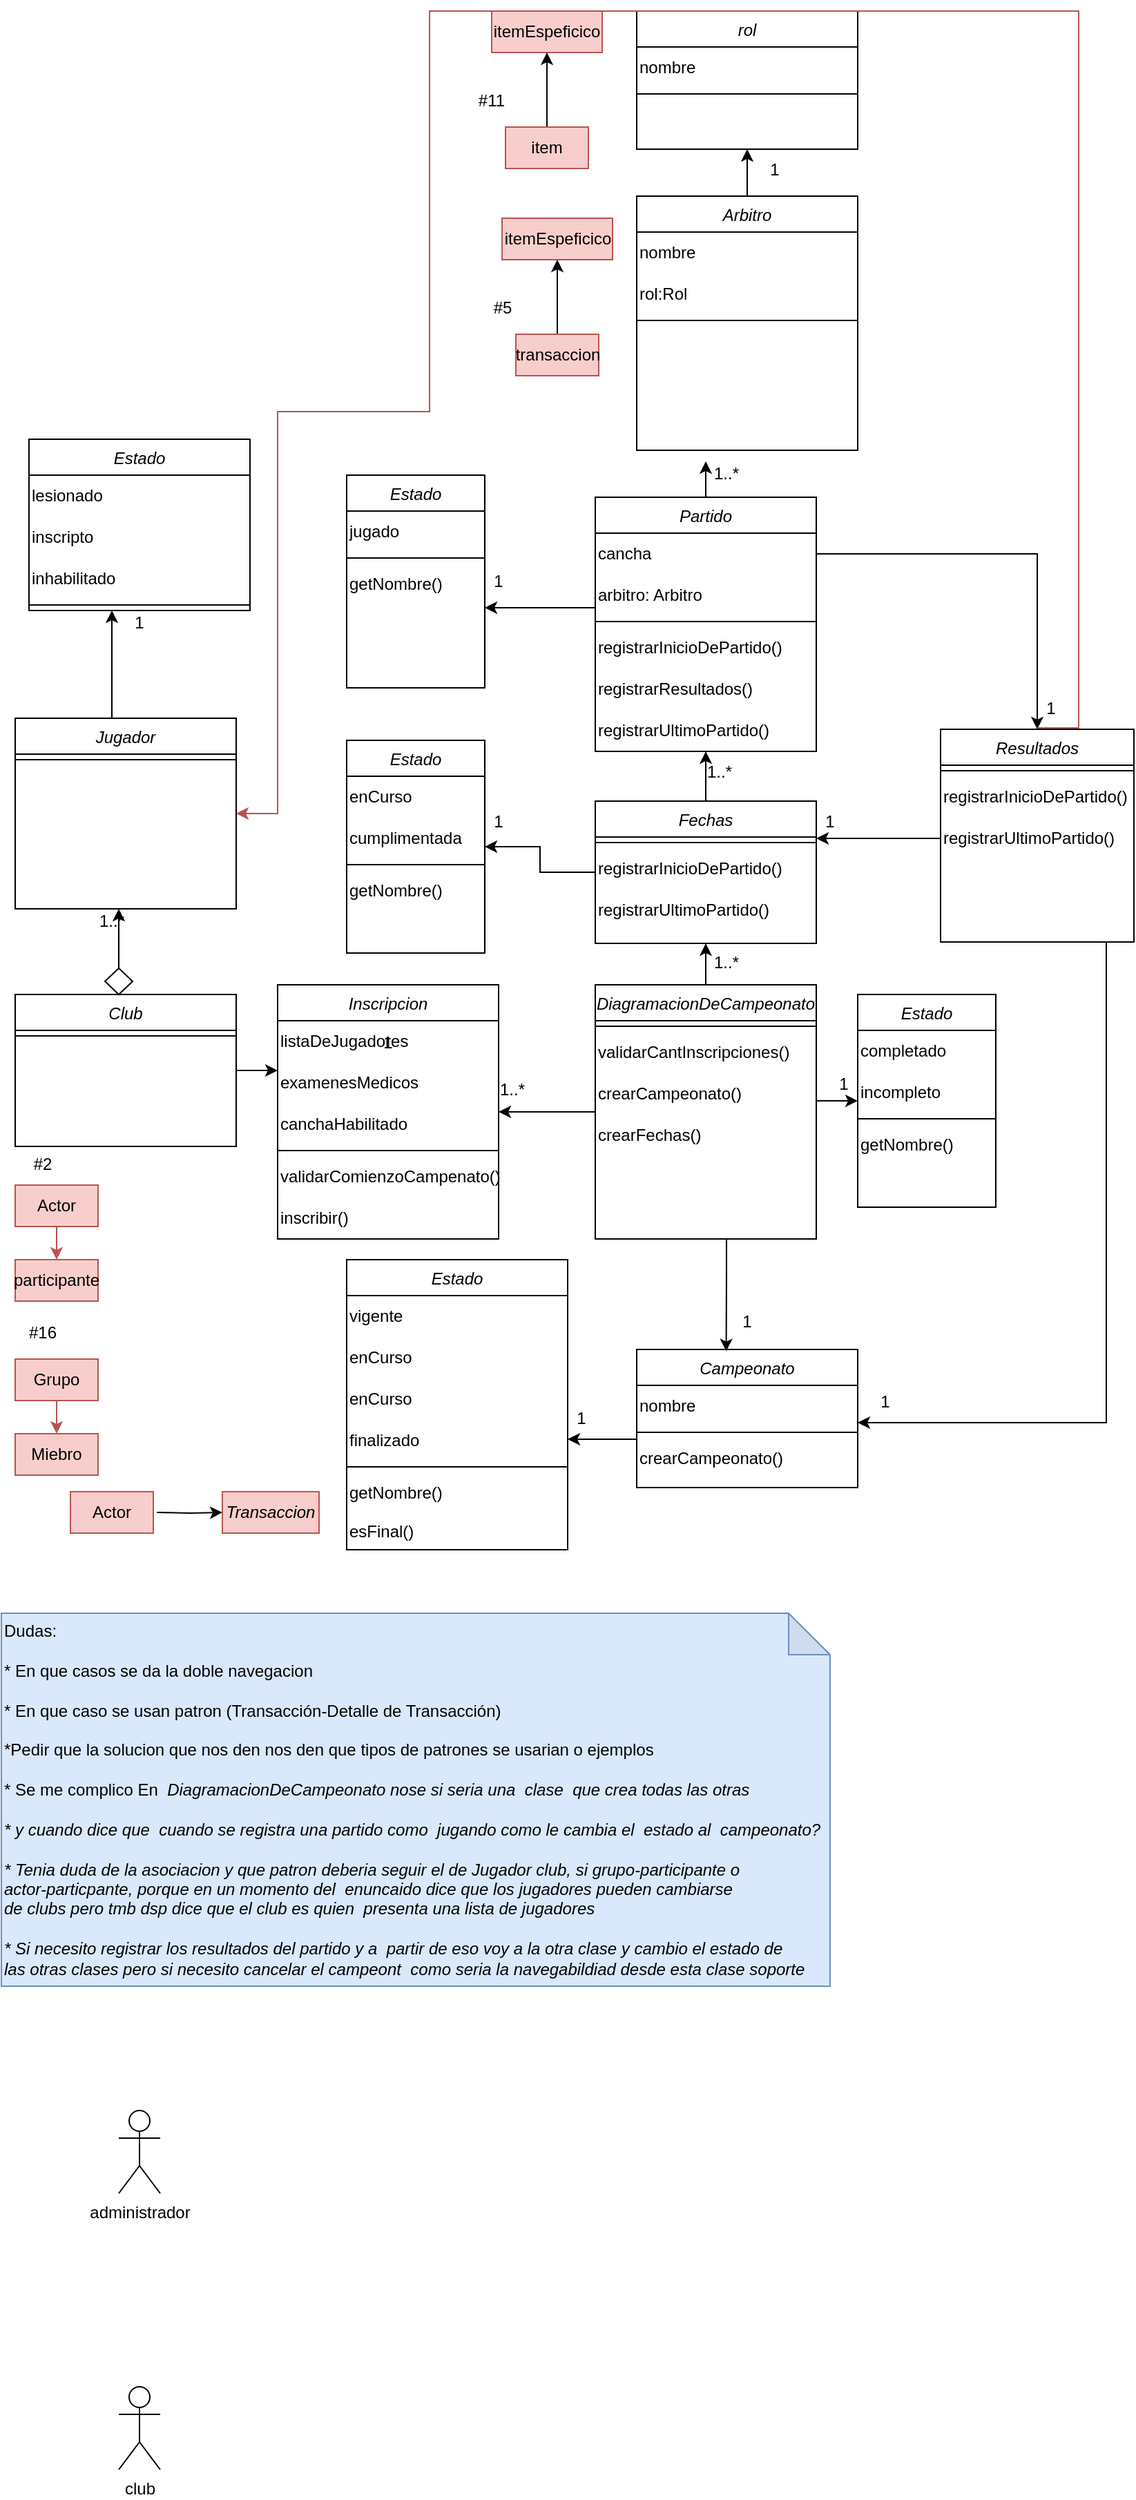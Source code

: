 <mxfile version="24.0.7" type="github">
  <diagram id="C5RBs43oDa-KdzZeNtuy" name="Page-1">
    <mxGraphModel dx="1195" dy="622" grid="1" gridSize="10" guides="1" tooltips="1" connect="1" arrows="1" fold="1" page="1" pageScale="1" pageWidth="827" pageHeight="1169" math="0" shadow="0">
      <root>
        <mxCell id="WIyWlLk6GJQsqaUBKTNV-0" />
        <mxCell id="WIyWlLk6GJQsqaUBKTNV-1" parent="WIyWlLk6GJQsqaUBKTNV-0" />
        <mxCell id="hxUd50kTatVPAI0-RMPV-29" style="edgeStyle=orthogonalEdgeStyle;rounded=0;orthogonalLoop=1;jettySize=auto;html=1;" edge="1" parent="WIyWlLk6GJQsqaUBKTNV-1" source="zkfFHV4jXpPFQw0GAbJ--0" target="hxUd50kTatVPAI0-RMPV-25">
          <mxGeometry relative="1" as="geometry">
            <Array as="points">
              <mxPoint x="80" y="512" />
              <mxPoint x="80" y="512" />
            </Array>
          </mxGeometry>
        </mxCell>
        <mxCell id="zkfFHV4jXpPFQw0GAbJ--0" value="Jugador" style="swimlane;fontStyle=2;align=center;verticalAlign=top;childLayout=stackLayout;horizontal=1;startSize=26;horizontalStack=0;resizeParent=1;resizeLast=0;collapsible=1;marginBottom=0;rounded=0;shadow=0;strokeWidth=1;" parent="WIyWlLk6GJQsqaUBKTNV-1" vertex="1">
          <mxGeometry x="10" y="532" width="160" height="138" as="geometry">
            <mxRectangle x="230" y="140" width="160" height="26" as="alternateBounds" />
          </mxGeometry>
        </mxCell>
        <mxCell id="zkfFHV4jXpPFQw0GAbJ--4" value="" style="line;html=1;strokeWidth=1;align=left;verticalAlign=middle;spacingTop=-1;spacingLeft=3;spacingRight=3;rotatable=0;labelPosition=right;points=[];portConstraint=eastwest;" parent="zkfFHV4jXpPFQw0GAbJ--0" vertex="1">
          <mxGeometry y="26" width="160" height="8" as="geometry" />
        </mxCell>
        <mxCell id="hxUd50kTatVPAI0-RMPV-13" style="edgeStyle=orthogonalEdgeStyle;rounded=0;orthogonalLoop=1;jettySize=auto;html=1;" edge="1" parent="WIyWlLk6GJQsqaUBKTNV-1" source="hxUd50kTatVPAI0-RMPV-0" target="hxUd50kTatVPAI0-RMPV-7">
          <mxGeometry relative="1" as="geometry">
            <Array as="points">
              <mxPoint x="270" y="782" />
              <mxPoint x="270" y="782" />
            </Array>
          </mxGeometry>
        </mxCell>
        <mxCell id="hxUd50kTatVPAI0-RMPV-0" value="Club" style="swimlane;fontStyle=2;align=center;verticalAlign=top;childLayout=stackLayout;horizontal=1;startSize=26;horizontalStack=0;resizeParent=1;resizeLast=0;collapsible=1;marginBottom=0;rounded=0;shadow=0;strokeWidth=1;" vertex="1" parent="WIyWlLk6GJQsqaUBKTNV-1">
          <mxGeometry x="10" y="732" width="160" height="110" as="geometry">
            <mxRectangle x="230" y="140" width="160" height="26" as="alternateBounds" />
          </mxGeometry>
        </mxCell>
        <mxCell id="hxUd50kTatVPAI0-RMPV-1" value="" style="line;html=1;strokeWidth=1;align=left;verticalAlign=middle;spacingTop=-1;spacingLeft=3;spacingRight=3;rotatable=0;labelPosition=right;points=[];portConstraint=eastwest;" vertex="1" parent="hxUd50kTatVPAI0-RMPV-0">
          <mxGeometry y="26" width="160" height="8" as="geometry" />
        </mxCell>
        <mxCell id="hxUd50kTatVPAI0-RMPV-4" style="edgeStyle=orthogonalEdgeStyle;rounded=0;orthogonalLoop=1;jettySize=auto;html=1;fillColor=#f8cecc;strokeColor=#b85450;" edge="1" parent="WIyWlLk6GJQsqaUBKTNV-1" source="hxUd50kTatVPAI0-RMPV-2" target="hxUd50kTatVPAI0-RMPV-3">
          <mxGeometry relative="1" as="geometry" />
        </mxCell>
        <mxCell id="hxUd50kTatVPAI0-RMPV-2" value="Actor" style="text;html=1;align=center;verticalAlign=middle;whiteSpace=wrap;rounded=0;fillColor=#f8cecc;strokeColor=#b85450;" vertex="1" parent="WIyWlLk6GJQsqaUBKTNV-1">
          <mxGeometry x="10" y="870" width="60" height="30" as="geometry" />
        </mxCell>
        <mxCell id="hxUd50kTatVPAI0-RMPV-3" value="participante" style="text;html=1;align=center;verticalAlign=middle;whiteSpace=wrap;rounded=0;fillColor=#f8cecc;strokeColor=#b85450;" vertex="1" parent="WIyWlLk6GJQsqaUBKTNV-1">
          <mxGeometry x="10" y="924" width="60" height="30" as="geometry" />
        </mxCell>
        <mxCell id="hxUd50kTatVPAI0-RMPV-6" value="1..*" style="text;html=1;align=center;verticalAlign=middle;whiteSpace=wrap;rounded=0;" vertex="1" parent="WIyWlLk6GJQsqaUBKTNV-1">
          <mxGeometry x="65" y="664" width="30" height="30" as="geometry" />
        </mxCell>
        <mxCell id="hxUd50kTatVPAI0-RMPV-7" value="Inscripcion" style="swimlane;fontStyle=2;align=center;verticalAlign=top;childLayout=stackLayout;horizontal=1;startSize=26;horizontalStack=0;resizeParent=1;resizeLast=0;collapsible=1;marginBottom=0;rounded=0;shadow=0;strokeWidth=1;" vertex="1" parent="WIyWlLk6GJQsqaUBKTNV-1">
          <mxGeometry x="200" y="725" width="160" height="184" as="geometry">
            <mxRectangle x="230" y="140" width="160" height="26" as="alternateBounds" />
          </mxGeometry>
        </mxCell>
        <mxCell id="hxUd50kTatVPAI0-RMPV-19" value="listaDeJugadores" style="text;html=1;align=left;verticalAlign=middle;whiteSpace=wrap;rounded=0;" vertex="1" parent="hxUd50kTatVPAI0-RMPV-7">
          <mxGeometry y="26" width="160" height="30" as="geometry" />
        </mxCell>
        <mxCell id="hxUd50kTatVPAI0-RMPV-20" value="examenesMedicos" style="text;html=1;align=left;verticalAlign=middle;whiteSpace=wrap;rounded=0;" vertex="1" parent="hxUd50kTatVPAI0-RMPV-7">
          <mxGeometry y="56" width="160" height="30" as="geometry" />
        </mxCell>
        <mxCell id="hxUd50kTatVPAI0-RMPV-21" value="canchaHabilitado" style="text;html=1;align=left;verticalAlign=middle;whiteSpace=wrap;rounded=0;" vertex="1" parent="hxUd50kTatVPAI0-RMPV-7">
          <mxGeometry y="86" width="160" height="30" as="geometry" />
        </mxCell>
        <mxCell id="hxUd50kTatVPAI0-RMPV-8" value="" style="line;html=1;strokeWidth=1;align=left;verticalAlign=middle;spacingTop=-1;spacingLeft=3;spacingRight=3;rotatable=0;labelPosition=right;points=[];portConstraint=eastwest;" vertex="1" parent="hxUd50kTatVPAI0-RMPV-7">
          <mxGeometry y="116" width="160" height="8" as="geometry" />
        </mxCell>
        <mxCell id="hxUd50kTatVPAI0-RMPV-22" value="validarComienzoCampenato()" style="text;html=1;align=left;verticalAlign=middle;whiteSpace=wrap;rounded=0;" vertex="1" parent="hxUd50kTatVPAI0-RMPV-7">
          <mxGeometry y="124" width="160" height="30" as="geometry" />
        </mxCell>
        <mxCell id="hxUd50kTatVPAI0-RMPV-23" value="inscribir()" style="text;html=1;align=left;verticalAlign=middle;whiteSpace=wrap;rounded=0;" vertex="1" parent="hxUd50kTatVPAI0-RMPV-7">
          <mxGeometry y="154" width="160" height="30" as="geometry" />
        </mxCell>
        <mxCell id="hxUd50kTatVPAI0-RMPV-12" value="Dudas:&lt;br&gt;&amp;nbsp;&lt;div&gt;* En que casos se da la doble navegacion&lt;br&gt;&lt;br&gt;&lt;/div&gt;&lt;div&gt;* En que caso se usan patron (Transacción-Detalle de Transacción)&lt;br&gt;&lt;br&gt;*Pedir que la solucion que nos den nos den que tipos de patrones se usarian o ejemplos&lt;br&gt;&lt;br&gt;* Se me complico En&amp;nbsp;&amp;nbsp;&lt;span style=&quot;background-color: initial; text-wrap: nowrap; font-style: italic; text-align: center;&quot;&gt;DiagramacionDeCampeonato&amp;nbsp;&lt;/span&gt;&lt;span style=&quot;background-color: initial; text-wrap: nowrap; font-style: italic; text-align: center;&quot;&gt;nose si seria una&amp;nbsp;&amp;nbsp;&lt;/span&gt;&lt;span style=&quot;background-color: initial; text-wrap: nowrap; font-style: italic; text-align: center;&quot;&gt;clase&amp;nbsp;&amp;nbsp;&lt;/span&gt;&lt;span style=&quot;background-color: initial; text-wrap: nowrap; font-style: italic; text-align: center;&quot;&gt;que&amp;nbsp;&lt;/span&gt;&lt;span style=&quot;background-color: initial; text-wrap: nowrap; font-style: italic; text-align: center;&quot;&gt;crea todas las otras&lt;/span&gt;&lt;/div&gt;&lt;div&gt;&lt;span style=&quot;font-style: italic; text-align: center; text-wrap: nowrap; background-color: initial;&quot;&gt;&lt;br&gt;* y cuando dice que&amp;nbsp; cuando&amp;nbsp;&lt;/span&gt;&lt;span style=&quot;background-color: initial; text-wrap: nowrap; font-style: italic; text-align: center;&quot;&gt;se registra una partido&amp;nbsp;&lt;/span&gt;&lt;span style=&quot;background-color: initial; text-wrap: nowrap; font-style: italic; text-align: center;&quot;&gt;como&amp;nbsp;&amp;nbsp;&lt;/span&gt;&lt;span style=&quot;background-color: initial; text-wrap: nowrap; font-style: italic; text-align: center;&quot;&gt;jugando como le cambia&amp;nbsp;&lt;/span&gt;&lt;span style=&quot;background-color: initial; text-wrap: nowrap; font-style: italic; text-align: center;&quot;&gt;el&amp;nbsp;&amp;nbsp;&lt;/span&gt;&lt;span style=&quot;background-color: initial; text-wrap: nowrap; font-style: italic; text-align: center;&quot;&gt;estado al&amp;nbsp;&amp;nbsp;&lt;/span&gt;&lt;span style=&quot;background-color: initial; font-style: italic; text-align: center; text-wrap: nowrap;&quot;&gt;campeonato?&lt;/span&gt;&lt;/div&gt;&lt;div&gt;&lt;span style=&quot;font-style: italic; text-align: center; text-wrap: nowrap; background-color: initial;&quot;&gt;&lt;br&gt;* Tenia duda de la asociacion y que patron deberia seguir el de Jugador club, si grupo-participante o&amp;nbsp;&lt;/span&gt;&lt;/div&gt;&lt;div&gt;&lt;span style=&quot;font-style: italic; text-align: center; text-wrap: nowrap; background-color: initial;&quot;&gt;actor-particpante, porque en un momento del&amp;nbsp;&amp;nbsp;&lt;/span&gt;&lt;span style=&quot;background-color: initial; font-style: italic; text-align: center; text-wrap: nowrap;&quot;&gt;enuncaido dice que los jugadores pueden cambiarse&amp;nbsp;&lt;/span&gt;&lt;/div&gt;&lt;div&gt;&lt;span style=&quot;font-style: italic; text-align: center; text-wrap: nowrap; background-color: initial;&quot;&gt;de clubs pero tmb dsp dice que el club es quien&amp;nbsp;&amp;nbsp;&lt;/span&gt;&lt;span style=&quot;background-color: initial; font-style: italic; text-align: center; text-wrap: nowrap;&quot;&gt;presenta una lista de jugadores&lt;/span&gt;&lt;/div&gt;&lt;div&gt;&lt;span style=&quot;font-style: italic; text-align: center; text-wrap: nowrap; background-color: initial;&quot;&gt;&lt;br&gt;&lt;/span&gt;&lt;/div&gt;&lt;div&gt;&lt;span style=&quot;font-style: italic; text-align: center; text-wrap: nowrap; background-color: initial;&quot;&gt;* Si necesito registrar los resultados del partido y a&amp;nbsp;&amp;nbsp;&lt;/span&gt;&lt;span style=&quot;background-color: initial; font-style: italic; text-align: center; text-wrap: nowrap;&quot;&gt;partir de eso voy a la otra clase y cambio el estado de&lt;/span&gt;&lt;/div&gt;&lt;div&gt;&lt;span style=&quot;font-style: italic; text-align: center; text-wrap: nowrap; background-color: initial;&quot;&gt;las otras clases pero si necesito cancelar el campeont&amp;nbsp;&amp;nbsp;&lt;/span&gt;&lt;span style=&quot;background-color: initial; font-style: italic; text-align: center; text-wrap: nowrap;&quot;&gt;como seria la navegabildiad desde esta clase soporte&amp;nbsp;&lt;/span&gt;&lt;/div&gt;" style="shape=note;whiteSpace=wrap;html=1;backgroundOutline=1;darkOpacity=0.05;align=left;fillColor=#dae8fc;strokeColor=#6c8ebf;" vertex="1" parent="WIyWlLk6GJQsqaUBKTNV-1">
          <mxGeometry y="1180" width="600" height="270" as="geometry" />
        </mxCell>
        <mxCell id="hxUd50kTatVPAI0-RMPV-18" style="edgeStyle=orthogonalEdgeStyle;rounded=0;orthogonalLoop=1;jettySize=auto;html=1;entryX=0;entryY=0.5;entryDx=0;entryDy=0;" edge="1" parent="WIyWlLk6GJQsqaUBKTNV-1" target="hxUd50kTatVPAI0-RMPV-16">
          <mxGeometry relative="1" as="geometry">
            <mxPoint x="112.5" y="1107" as="sourcePoint" />
          </mxGeometry>
        </mxCell>
        <mxCell id="hxUd50kTatVPAI0-RMPV-15" value="Actor" style="text;html=1;align=center;verticalAlign=middle;whiteSpace=wrap;rounded=0;fillColor=#f8cecc;strokeColor=#b85450;" vertex="1" parent="WIyWlLk6GJQsqaUBKTNV-1">
          <mxGeometry x="50" y="1092" width="60" height="30" as="geometry" />
        </mxCell>
        <mxCell id="hxUd50kTatVPAI0-RMPV-16" value="&lt;span style=&quot;font-style: italic; text-wrap: nowrap;&quot;&gt;Transaccion&lt;/span&gt;" style="text;html=1;align=center;verticalAlign=middle;whiteSpace=wrap;rounded=0;fillColor=#f8cecc;strokeColor=#b85450;" vertex="1" parent="WIyWlLk6GJQsqaUBKTNV-1">
          <mxGeometry x="160" y="1092" width="70" height="30" as="geometry" />
        </mxCell>
        <mxCell id="hxUd50kTatVPAI0-RMPV-24" value="1" style="text;html=1;align=center;verticalAlign=middle;whiteSpace=wrap;rounded=0;" vertex="1" parent="WIyWlLk6GJQsqaUBKTNV-1">
          <mxGeometry x="270" y="752" width="20" height="30" as="geometry" />
        </mxCell>
        <mxCell id="hxUd50kTatVPAI0-RMPV-25" value="Estado" style="swimlane;fontStyle=2;align=center;verticalAlign=top;childLayout=stackLayout;horizontal=1;startSize=26;horizontalStack=0;resizeParent=1;resizeLast=0;collapsible=1;marginBottom=0;rounded=0;shadow=0;strokeWidth=1;" vertex="1" parent="WIyWlLk6GJQsqaUBKTNV-1">
          <mxGeometry x="20" y="330" width="160" height="124" as="geometry">
            <mxRectangle x="230" y="140" width="160" height="26" as="alternateBounds" />
          </mxGeometry>
        </mxCell>
        <mxCell id="hxUd50kTatVPAI0-RMPV-27" value="lesionado" style="text;html=1;align=left;verticalAlign=middle;whiteSpace=wrap;rounded=0;" vertex="1" parent="hxUd50kTatVPAI0-RMPV-25">
          <mxGeometry y="26" width="160" height="30" as="geometry" />
        </mxCell>
        <mxCell id="hxUd50kTatVPAI0-RMPV-28" value="inscripto" style="text;html=1;align=left;verticalAlign=middle;whiteSpace=wrap;rounded=0;" vertex="1" parent="hxUd50kTatVPAI0-RMPV-25">
          <mxGeometry y="56" width="160" height="30" as="geometry" />
        </mxCell>
        <mxCell id="hxUd50kTatVPAI0-RMPV-152" value="inhabilitado" style="text;html=1;align=left;verticalAlign=middle;whiteSpace=wrap;rounded=0;" vertex="1" parent="hxUd50kTatVPAI0-RMPV-25">
          <mxGeometry y="86" width="160" height="30" as="geometry" />
        </mxCell>
        <mxCell id="hxUd50kTatVPAI0-RMPV-26" value="" style="line;html=1;strokeWidth=1;align=left;verticalAlign=middle;spacingTop=-1;spacingLeft=3;spacingRight=3;rotatable=0;labelPosition=right;points=[];portConstraint=eastwest;" vertex="1" parent="hxUd50kTatVPAI0-RMPV-25">
          <mxGeometry y="116" width="160" height="8" as="geometry" />
        </mxCell>
        <mxCell id="hxUd50kTatVPAI0-RMPV-30" value="1" style="text;html=1;align=center;verticalAlign=middle;whiteSpace=wrap;rounded=0;" vertex="1" parent="WIyWlLk6GJQsqaUBKTNV-1">
          <mxGeometry x="90" y="448" width="20" height="30" as="geometry" />
        </mxCell>
        <mxCell id="hxUd50kTatVPAI0-RMPV-48" style="edgeStyle=orthogonalEdgeStyle;rounded=0;orthogonalLoop=1;jettySize=auto;html=1;" edge="1" parent="WIyWlLk6GJQsqaUBKTNV-1" source="hxUd50kTatVPAI0-RMPV-34">
          <mxGeometry relative="1" as="geometry">
            <mxPoint x="510" y="346" as="targetPoint" />
          </mxGeometry>
        </mxCell>
        <mxCell id="hxUd50kTatVPAI0-RMPV-118" style="edgeStyle=orthogonalEdgeStyle;rounded=0;orthogonalLoop=1;jettySize=auto;html=1;" edge="1" parent="WIyWlLk6GJQsqaUBKTNV-1" source="hxUd50kTatVPAI0-RMPV-34" target="hxUd50kTatVPAI0-RMPV-113">
          <mxGeometry relative="1" as="geometry">
            <Array as="points">
              <mxPoint x="400" y="452" />
              <mxPoint x="400" y="452" />
            </Array>
          </mxGeometry>
        </mxCell>
        <mxCell id="hxUd50kTatVPAI0-RMPV-34" value="Partido" style="swimlane;fontStyle=2;align=center;verticalAlign=top;childLayout=stackLayout;horizontal=1;startSize=26;horizontalStack=0;resizeParent=1;resizeLast=0;collapsible=1;marginBottom=0;rounded=0;shadow=0;strokeWidth=1;" vertex="1" parent="WIyWlLk6GJQsqaUBKTNV-1">
          <mxGeometry x="430" y="372" width="160" height="184" as="geometry">
            <mxRectangle x="230" y="140" width="160" height="26" as="alternateBounds" />
          </mxGeometry>
        </mxCell>
        <mxCell id="hxUd50kTatVPAI0-RMPV-35" value="cancha" style="text;html=1;align=left;verticalAlign=middle;whiteSpace=wrap;rounded=0;" vertex="1" parent="hxUd50kTatVPAI0-RMPV-34">
          <mxGeometry y="26" width="160" height="30" as="geometry" />
        </mxCell>
        <mxCell id="hxUd50kTatVPAI0-RMPV-36" value="arbitro: Arbitro" style="text;html=1;align=left;verticalAlign=middle;whiteSpace=wrap;rounded=0;" vertex="1" parent="hxUd50kTatVPAI0-RMPV-34">
          <mxGeometry y="56" width="160" height="30" as="geometry" />
        </mxCell>
        <mxCell id="hxUd50kTatVPAI0-RMPV-38" value="" style="line;html=1;strokeWidth=1;align=left;verticalAlign=middle;spacingTop=-1;spacingLeft=3;spacingRight=3;rotatable=0;labelPosition=right;points=[];portConstraint=eastwest;" vertex="1" parent="hxUd50kTatVPAI0-RMPV-34">
          <mxGeometry y="86" width="160" height="8" as="geometry" />
        </mxCell>
        <mxCell id="hxUd50kTatVPAI0-RMPV-135" value="registrarInicioDePartido()" style="text;html=1;align=left;verticalAlign=middle;whiteSpace=wrap;rounded=0;" vertex="1" parent="hxUd50kTatVPAI0-RMPV-34">
          <mxGeometry y="94" width="160" height="30" as="geometry" />
        </mxCell>
        <mxCell id="hxUd50kTatVPAI0-RMPV-126" value="registrarResultados()" style="text;html=1;align=left;verticalAlign=middle;whiteSpace=wrap;rounded=0;" vertex="1" parent="hxUd50kTatVPAI0-RMPV-34">
          <mxGeometry y="124" width="160" height="30" as="geometry" />
        </mxCell>
        <mxCell id="hxUd50kTatVPAI0-RMPV-143" value="registrarUl&lt;span style=&quot;color: rgba(0, 0, 0, 0); font-family: monospace; font-size: 0px; text-wrap: nowrap;&quot;&gt;%3CmxGraphModel%3E%3Croot%3E%3CmxCell%20id%3D%220%22%2F%3E%3CmxCell%20id%3D%221%22%20parent%3D%220%22%2F%3E%3CmxCell%20id%3D%222%22%20value%3D%22registrarResultados()%22%20style%3D%22text%3Bhtml%3D1%3Balign%3Dleft%3BverticalAlign%3Dmiddle%3BwhiteSpace%3Dwrap%3Brounded%3D0%3B%22%20vertex%3D%221%22%20parent%3D%221%22%3E%3CmxGeometry%20x%3D%22430%22%20y%3D%22488%22%20width%3D%22160%22%20height%3D%2230%22%20as%3D%22geometry%22%2F%3E%3C%2FmxCell%3E%3C%2Froot%3E%3C%2FmxGraphModel%3E&lt;/span&gt;timoPartido()" style="text;html=1;align=left;verticalAlign=middle;whiteSpace=wrap;rounded=0;" vertex="1" parent="hxUd50kTatVPAI0-RMPV-34">
          <mxGeometry y="154" width="160" height="30" as="geometry" />
        </mxCell>
        <mxCell id="hxUd50kTatVPAI0-RMPV-64" style="edgeStyle=orthogonalEdgeStyle;rounded=0;orthogonalLoop=1;jettySize=auto;html=1;" edge="1" parent="WIyWlLk6GJQsqaUBKTNV-1" source="hxUd50kTatVPAI0-RMPV-41" target="hxUd50kTatVPAI0-RMPV-60">
          <mxGeometry relative="1" as="geometry" />
        </mxCell>
        <mxCell id="hxUd50kTatVPAI0-RMPV-41" value="Arbitro" style="swimlane;fontStyle=2;align=center;verticalAlign=top;childLayout=stackLayout;horizontal=1;startSize=26;horizontalStack=0;resizeParent=1;resizeLast=0;collapsible=1;marginBottom=0;rounded=0;shadow=0;strokeWidth=1;" vertex="1" parent="WIyWlLk6GJQsqaUBKTNV-1">
          <mxGeometry x="460" y="154" width="160" height="184" as="geometry">
            <mxRectangle x="230" y="140" width="160" height="26" as="alternateBounds" />
          </mxGeometry>
        </mxCell>
        <mxCell id="hxUd50kTatVPAI0-RMPV-42" value="nombre&lt;span style=&quot;color: rgba(0, 0, 0, 0); font-family: monospace; font-size: 0px; text-wrap: nowrap;&quot;&gt;%3CmxGraphModel%3E%3Croot%3E%3CmxCell%20id%3D%220%22%2F%3E%3CmxCell%20id%3D%221%22%20parent%3D%220%22%2F%3E%3CmxCell%20id%3D%222%22%20value%3D%22Partido%22%20style%3D%22swimlane%3BfontStyle%3D2%3Balign%3Dcenter%3BverticalAlign%3Dtop%3BchildLayout%3DstackLayout%3Bhorizontal%3D1%3BstartSize%3D26%3BhorizontalStack%3D0%3BresizeParent%3D1%3BresizeLast%3D0%3Bcollapsible%3D1%3BmarginBottom%3D0%3Brounded%3D0%3Bshadow%3D0%3BstrokeWidth%3D1%3B%22%20vertex%3D%221%22%20parent%3D%221%22%3E%3CmxGeometry%20x%3D%22350%22%20y%3D%2230%22%20width%3D%22160%22%20height%3D%22184%22%20as%3D%22geometry%22%3E%3CmxRectangle%20x%3D%22230%22%20y%3D%22140%22%20width%3D%22160%22%20height%3D%2226%22%20as%3D%22alternateBounds%22%2F%3E%3C%2FmxGeometry%3E%3C%2FmxCell%3E%3CmxCell%20id%3D%223%22%20value%3D%22cancha%22%20style%3D%22text%3Bhtml%3D1%3Balign%3Dleft%3BverticalAlign%3Dmiddle%3BwhiteSpace%3Dwrap%3Brounded%3D0%3B%22%20vertex%3D%221%22%20parent%3D%222%22%3E%3CmxGeometry%20y%3D%2226%22%20width%3D%22160%22%20height%3D%2230%22%20as%3D%22geometry%22%2F%3E%3C%2FmxCell%3E%3CmxCell%20id%3D%224%22%20value%3D%22arbitro%3A%20Arbitro%22%20style%3D%22text%3Bhtml%3D1%3Balign%3Dleft%3BverticalAlign%3Dmiddle%3BwhiteSpace%3Dwrap%3Brounded%3D0%3B%22%20vertex%3D%221%22%20parent%3D%222%22%3E%3CmxGeometry%20y%3D%2256%22%20width%3D%22160%22%20height%3D%2230%22%20as%3D%22geometry%22%2F%3E%3C%2FmxCell%3E%3CmxCell%20id%3D%225%22%20value%3D%22%22%20style%3D%22line%3Bhtml%3D1%3BstrokeWidth%3D1%3Balign%3Dleft%3BverticalAlign%3Dmiddle%3BspacingTop%3D-1%3BspacingLeft%3D3%3BspacingRight%3D3%3Brotatable%3D0%3BlabelPosition%3Dright%3Bpoints%3D%5B%5D%3BportConstraint%3Deastwest%3B%22%20vertex%3D%221%22%20parent%3D%222%22%3E%3CmxGeometry%20y%3D%2286%22%20width%3D%22160%22%20height%3D%228%22%20as%3D%22geometry%22%2F%3E%3C%2FmxCell%3E%3CmxCell%20id%3D%226%22%20value%3D%22validarComienzoCampenato()%22%20style%3D%22text%3Bhtml%3D1%3Balign%3Dleft%3BverticalAlign%3Dmiddle%3BwhiteSpace%3Dwrap%3Brounded%3D0%3B%22%20vertex%3D%221%22%20parent%3D%222%22%3E%3CmxGeometry%20y%3D%2294%22%20width%3D%22160%22%20height%3D%2230%22%20as%3D%22geometry%22%2F%3E%3C%2FmxCell%3E%3CmxCell%20id%3D%227%22%20value%3D%22inscribir()%22%20style%3D%22text%3Bhtml%3D1%3Balign%3Dleft%3BverticalAlign%3Dmiddle%3BwhiteSpace%3Dwrap%3Brounded%3D0%3B%22%20vertex%3D%221%22%20parent%3D%222%22%3E%3CmxGeometry%20y%3D%22124%22%20width%3D%22160%22%20height%3D%2230%22%20as%3D%22geometry%22%2F%3E%3C%2FmxCell%3E%3C%2Froot%3E%3C%2FmxGraphModel%3E&lt;/span&gt;" style="text;html=1;align=left;verticalAlign=middle;whiteSpace=wrap;rounded=0;" vertex="1" parent="hxUd50kTatVPAI0-RMPV-41">
          <mxGeometry y="26" width="160" height="30" as="geometry" />
        </mxCell>
        <mxCell id="hxUd50kTatVPAI0-RMPV-47" value="rol:Rol" style="text;html=1;align=left;verticalAlign=middle;whiteSpace=wrap;rounded=0;" vertex="1" parent="hxUd50kTatVPAI0-RMPV-41">
          <mxGeometry y="56" width="160" height="30" as="geometry" />
        </mxCell>
        <mxCell id="hxUd50kTatVPAI0-RMPV-44" value="" style="line;html=1;strokeWidth=1;align=left;verticalAlign=middle;spacingTop=-1;spacingLeft=3;spacingRight=3;rotatable=0;labelPosition=right;points=[];portConstraint=eastwest;" vertex="1" parent="hxUd50kTatVPAI0-RMPV-41">
          <mxGeometry y="86" width="160" height="8" as="geometry" />
        </mxCell>
        <mxCell id="hxUd50kTatVPAI0-RMPV-54" style="edgeStyle=orthogonalEdgeStyle;rounded=0;orthogonalLoop=1;jettySize=auto;html=1;" edge="1" parent="WIyWlLk6GJQsqaUBKTNV-1" source="hxUd50kTatVPAI0-RMPV-53" target="zkfFHV4jXpPFQw0GAbJ--0">
          <mxGeometry relative="1" as="geometry">
            <Array as="points">
              <mxPoint x="90" y="716" />
            </Array>
          </mxGeometry>
        </mxCell>
        <mxCell id="hxUd50kTatVPAI0-RMPV-53" value="" style="rhombus;whiteSpace=wrap;html=1;" vertex="1" parent="WIyWlLk6GJQsqaUBKTNV-1">
          <mxGeometry x="75" y="713" width="20" height="19" as="geometry" />
        </mxCell>
        <mxCell id="hxUd50kTatVPAI0-RMPV-55" style="edgeStyle=orthogonalEdgeStyle;rounded=0;orthogonalLoop=1;jettySize=auto;html=1;fillColor=#f8cecc;strokeColor=#b85450;" edge="1" parent="WIyWlLk6GJQsqaUBKTNV-1" source="hxUd50kTatVPAI0-RMPV-56" target="hxUd50kTatVPAI0-RMPV-57">
          <mxGeometry relative="1" as="geometry" />
        </mxCell>
        <mxCell id="hxUd50kTatVPAI0-RMPV-56" value="Grupo" style="text;html=1;align=center;verticalAlign=middle;whiteSpace=wrap;rounded=0;fillColor=#f8cecc;strokeColor=#b85450;" vertex="1" parent="WIyWlLk6GJQsqaUBKTNV-1">
          <mxGeometry x="10" y="996" width="60" height="30" as="geometry" />
        </mxCell>
        <mxCell id="hxUd50kTatVPAI0-RMPV-57" value="Miebro" style="text;html=1;align=center;verticalAlign=middle;whiteSpace=wrap;rounded=0;fillColor=#f8cecc;strokeColor=#b85450;" vertex="1" parent="WIyWlLk6GJQsqaUBKTNV-1">
          <mxGeometry x="10" y="1050" width="60" height="30" as="geometry" />
        </mxCell>
        <mxCell id="hxUd50kTatVPAI0-RMPV-58" value="#16" style="text;html=1;align=center;verticalAlign=middle;whiteSpace=wrap;rounded=0;" vertex="1" parent="WIyWlLk6GJQsqaUBKTNV-1">
          <mxGeometry y="962" width="60" height="30" as="geometry" />
        </mxCell>
        <mxCell id="hxUd50kTatVPAI0-RMPV-59" value="#2" style="text;html=1;align=center;verticalAlign=middle;whiteSpace=wrap;rounded=0;" vertex="1" parent="WIyWlLk6GJQsqaUBKTNV-1">
          <mxGeometry y="840" width="60" height="30" as="geometry" />
        </mxCell>
        <mxCell id="hxUd50kTatVPAI0-RMPV-60" value="rol" style="swimlane;fontStyle=2;align=center;verticalAlign=top;childLayout=stackLayout;horizontal=1;startSize=26;horizontalStack=0;resizeParent=1;resizeLast=0;collapsible=1;marginBottom=0;rounded=0;shadow=0;strokeWidth=1;" vertex="1" parent="WIyWlLk6GJQsqaUBKTNV-1">
          <mxGeometry x="460" y="20" width="160" height="100" as="geometry">
            <mxRectangle x="230" y="140" width="160" height="26" as="alternateBounds" />
          </mxGeometry>
        </mxCell>
        <mxCell id="hxUd50kTatVPAI0-RMPV-61" value="nombre&lt;span style=&quot;color: rgba(0, 0, 0, 0); font-family: monospace; font-size: 0px; text-wrap: nowrap;&quot;&gt;%3CmxGraphModel%3E%3Croot%3E%3CmxCell%20id%3D%220%22%2F%3E%3CmxCell%20id%3D%221%22%20parent%3D%220%22%2F%3E%3CmxCell%20id%3D%222%22%20value%3D%22Partido%22%20style%3D%22swimlane%3BfontStyle%3D2%3Balign%3Dcenter%3BverticalAlign%3Dtop%3BchildLayout%3DstackLayout%3Bhorizontal%3D1%3BstartSize%3D26%3BhorizontalStack%3D0%3BresizeParent%3D1%3BresizeLast%3D0%3Bcollapsible%3D1%3BmarginBottom%3D0%3Brounded%3D0%3Bshadow%3D0%3BstrokeWidth%3D1%3B%22%20vertex%3D%221%22%20parent%3D%221%22%3E%3CmxGeometry%20x%3D%22350%22%20y%3D%2230%22%20width%3D%22160%22%20height%3D%22184%22%20as%3D%22geometry%22%3E%3CmxRectangle%20x%3D%22230%22%20y%3D%22140%22%20width%3D%22160%22%20height%3D%2226%22%20as%3D%22alternateBounds%22%2F%3E%3C%2FmxGeometry%3E%3C%2FmxCell%3E%3CmxCell%20id%3D%223%22%20value%3D%22cancha%22%20style%3D%22text%3Bhtml%3D1%3Balign%3Dleft%3BverticalAlign%3Dmiddle%3BwhiteSpace%3Dwrap%3Brounded%3D0%3B%22%20vertex%3D%221%22%20parent%3D%222%22%3E%3CmxGeometry%20y%3D%2226%22%20width%3D%22160%22%20height%3D%2230%22%20as%3D%22geometry%22%2F%3E%3C%2FmxCell%3E%3CmxCell%20id%3D%224%22%20value%3D%22arbitro%3A%20Arbitro%22%20style%3D%22text%3Bhtml%3D1%3Balign%3Dleft%3BverticalAlign%3Dmiddle%3BwhiteSpace%3Dwrap%3Brounded%3D0%3B%22%20vertex%3D%221%22%20parent%3D%222%22%3E%3CmxGeometry%20y%3D%2256%22%20width%3D%22160%22%20height%3D%2230%22%20as%3D%22geometry%22%2F%3E%3C%2FmxCell%3E%3CmxCell%20id%3D%225%22%20value%3D%22%22%20style%3D%22line%3Bhtml%3D1%3BstrokeWidth%3D1%3Balign%3Dleft%3BverticalAlign%3Dmiddle%3BspacingTop%3D-1%3BspacingLeft%3D3%3BspacingRight%3D3%3Brotatable%3D0%3BlabelPosition%3Dright%3Bpoints%3D%5B%5D%3BportConstraint%3Deastwest%3B%22%20vertex%3D%221%22%20parent%3D%222%22%3E%3CmxGeometry%20y%3D%2286%22%20width%3D%22160%22%20height%3D%228%22%20as%3D%22geometry%22%2F%3E%3C%2FmxCell%3E%3CmxCell%20id%3D%226%22%20value%3D%22validarComienzoCampenato()%22%20style%3D%22text%3Bhtml%3D1%3Balign%3Dleft%3BverticalAlign%3Dmiddle%3BwhiteSpace%3Dwrap%3Brounded%3D0%3B%22%20vertex%3D%221%22%20parent%3D%222%22%3E%3CmxGeometry%20y%3D%2294%22%20width%3D%22160%22%20height%3D%2230%22%20as%3D%22geometry%22%2F%3E%3C%2FmxCell%3E%3CmxCell%20id%3D%227%22%20value%3D%22inscribir()%22%20style%3D%22text%3Bhtml%3D1%3Balign%3Dleft%3BverticalAlign%3Dmiddle%3BwhiteSpace%3Dwrap%3Brounded%3D0%3B%22%20vertex%3D%221%22%20parent%3D%222%22%3E%3CmxGeometry%20y%3D%22124%22%20width%3D%22160%22%20height%3D%2230%22%20as%3D%22geometry%22%2F%3E%3C%2FmxCell%3E%3C%2Froot%3E%3C%2FmxGraphModel%3E&lt;/span&gt;" style="text;html=1;align=left;verticalAlign=middle;whiteSpace=wrap;rounded=0;" vertex="1" parent="hxUd50kTatVPAI0-RMPV-60">
          <mxGeometry y="26" width="160" height="30" as="geometry" />
        </mxCell>
        <mxCell id="hxUd50kTatVPAI0-RMPV-63" value="" style="line;html=1;strokeWidth=1;align=left;verticalAlign=middle;spacingTop=-1;spacingLeft=3;spacingRight=3;rotatable=0;labelPosition=right;points=[];portConstraint=eastwest;" vertex="1" parent="hxUd50kTatVPAI0-RMPV-60">
          <mxGeometry y="56" width="160" height="8" as="geometry" />
        </mxCell>
        <mxCell id="hxUd50kTatVPAI0-RMPV-66" value="itemEspeficico" style="text;html=1;align=center;verticalAlign=middle;whiteSpace=wrap;rounded=0;fillColor=#f8cecc;strokeColor=#b85450;" vertex="1" parent="WIyWlLk6GJQsqaUBKTNV-1">
          <mxGeometry x="355" y="20" width="80" height="30" as="geometry" />
        </mxCell>
        <mxCell id="hxUd50kTatVPAI0-RMPV-68" style="edgeStyle=orthogonalEdgeStyle;rounded=0;orthogonalLoop=1;jettySize=auto;html=1;" edge="1" parent="WIyWlLk6GJQsqaUBKTNV-1" source="hxUd50kTatVPAI0-RMPV-67" target="hxUd50kTatVPAI0-RMPV-66">
          <mxGeometry relative="1" as="geometry" />
        </mxCell>
        <mxCell id="hxUd50kTatVPAI0-RMPV-67" value="item" style="text;html=1;align=center;verticalAlign=middle;whiteSpace=wrap;rounded=0;fillColor=#f8cecc;strokeColor=#b85450;" vertex="1" parent="WIyWlLk6GJQsqaUBKTNV-1">
          <mxGeometry x="365" y="104" width="60" height="30" as="geometry" />
        </mxCell>
        <mxCell id="hxUd50kTatVPAI0-RMPV-69" value="1" style="text;html=1;align=center;verticalAlign=middle;whiteSpace=wrap;rounded=0;" vertex="1" parent="WIyWlLk6GJQsqaUBKTNV-1">
          <mxGeometry x="550" y="120" width="20" height="30" as="geometry" />
        </mxCell>
        <mxCell id="hxUd50kTatVPAI0-RMPV-70" value="1..*" style="text;html=1;align=center;verticalAlign=middle;whiteSpace=wrap;rounded=0;" vertex="1" parent="WIyWlLk6GJQsqaUBKTNV-1">
          <mxGeometry x="515" y="340" width="20" height="30" as="geometry" />
        </mxCell>
        <mxCell id="hxUd50kTatVPAI0-RMPV-71" value="#11" style="text;html=1;align=center;verticalAlign=middle;whiteSpace=wrap;rounded=0;" vertex="1" parent="WIyWlLk6GJQsqaUBKTNV-1">
          <mxGeometry x="340" y="70" width="30" height="30" as="geometry" />
        </mxCell>
        <mxCell id="hxUd50kTatVPAI0-RMPV-76" style="edgeStyle=orthogonalEdgeStyle;rounded=0;orthogonalLoop=1;jettySize=auto;html=1;" edge="1" parent="WIyWlLk6GJQsqaUBKTNV-1" source="hxUd50kTatVPAI0-RMPV-72" target="hxUd50kTatVPAI0-RMPV-7">
          <mxGeometry relative="1" as="geometry" />
        </mxCell>
        <mxCell id="hxUd50kTatVPAI0-RMPV-82" style="edgeStyle=orthogonalEdgeStyle;rounded=0;orthogonalLoop=1;jettySize=auto;html=1;" edge="1" parent="WIyWlLk6GJQsqaUBKTNV-1" source="hxUd50kTatVPAI0-RMPV-72" target="hxUd50kTatVPAI0-RMPV-79">
          <mxGeometry relative="1" as="geometry" />
        </mxCell>
        <mxCell id="hxUd50kTatVPAI0-RMPV-109" style="edgeStyle=orthogonalEdgeStyle;rounded=0;orthogonalLoop=1;jettySize=auto;html=1;" edge="1" parent="WIyWlLk6GJQsqaUBKTNV-1" source="hxUd50kTatVPAI0-RMPV-72" target="hxUd50kTatVPAI0-RMPV-103">
          <mxGeometry relative="1" as="geometry">
            <Array as="points">
              <mxPoint x="600" y="809" />
              <mxPoint x="600" y="809" />
            </Array>
          </mxGeometry>
        </mxCell>
        <mxCell id="hxUd50kTatVPAI0-RMPV-72" value="DiagramacionDeCampeonato" style="swimlane;fontStyle=2;align=center;verticalAlign=top;childLayout=stackLayout;horizontal=1;startSize=26;horizontalStack=0;resizeParent=1;resizeLast=0;collapsible=1;marginBottom=0;rounded=0;shadow=0;strokeWidth=1;" vertex="1" parent="WIyWlLk6GJQsqaUBKTNV-1">
          <mxGeometry x="430" y="725" width="160" height="184" as="geometry">
            <mxRectangle x="230" y="140" width="160" height="26" as="alternateBounds" />
          </mxGeometry>
        </mxCell>
        <mxCell id="hxUd50kTatVPAI0-RMPV-75" value="" style="line;html=1;strokeWidth=1;align=left;verticalAlign=middle;spacingTop=-1;spacingLeft=3;spacingRight=3;rotatable=0;labelPosition=right;points=[];portConstraint=eastwest;" vertex="1" parent="hxUd50kTatVPAI0-RMPV-72">
          <mxGeometry y="26" width="160" height="8" as="geometry" />
        </mxCell>
        <mxCell id="hxUd50kTatVPAI0-RMPV-78" value="validarCantInscripciones()" style="text;html=1;align=left;verticalAlign=middle;whiteSpace=wrap;rounded=0;" vertex="1" parent="hxUd50kTatVPAI0-RMPV-72">
          <mxGeometry y="34" width="160" height="30" as="geometry" />
        </mxCell>
        <mxCell id="hxUd50kTatVPAI0-RMPV-111" value="crearCampeonato()" style="text;html=1;align=left;verticalAlign=middle;whiteSpace=wrap;rounded=0;" vertex="1" parent="hxUd50kTatVPAI0-RMPV-72">
          <mxGeometry y="64" width="160" height="30" as="geometry" />
        </mxCell>
        <mxCell id="hxUd50kTatVPAI0-RMPV-112" value="crearFechas()" style="text;html=1;align=left;verticalAlign=middle;whiteSpace=wrap;rounded=0;" vertex="1" parent="hxUd50kTatVPAI0-RMPV-72">
          <mxGeometry y="94" width="160" height="30" as="geometry" />
        </mxCell>
        <mxCell id="hxUd50kTatVPAI0-RMPV-77" value="1..*" style="text;html=1;align=center;verticalAlign=middle;whiteSpace=wrap;rounded=0;" vertex="1" parent="WIyWlLk6GJQsqaUBKTNV-1">
          <mxGeometry x="360" y="786" width="20" height="30" as="geometry" />
        </mxCell>
        <mxCell id="hxUd50kTatVPAI0-RMPV-125" style="edgeStyle=orthogonalEdgeStyle;rounded=0;orthogonalLoop=1;jettySize=auto;html=1;" edge="1" parent="WIyWlLk6GJQsqaUBKTNV-1" source="hxUd50kTatVPAI0-RMPV-79" target="hxUd50kTatVPAI0-RMPV-120">
          <mxGeometry relative="1" as="geometry" />
        </mxCell>
        <mxCell id="hxUd50kTatVPAI0-RMPV-145" style="edgeStyle=orthogonalEdgeStyle;rounded=0;orthogonalLoop=1;jettySize=auto;html=1;" edge="1" parent="WIyWlLk6GJQsqaUBKTNV-1" source="hxUd50kTatVPAI0-RMPV-79" target="hxUd50kTatVPAI0-RMPV-34">
          <mxGeometry relative="1" as="geometry" />
        </mxCell>
        <mxCell id="hxUd50kTatVPAI0-RMPV-79" value="Fechas" style="swimlane;fontStyle=2;align=center;verticalAlign=top;childLayout=stackLayout;horizontal=1;startSize=26;horizontalStack=0;resizeParent=1;resizeLast=0;collapsible=1;marginBottom=0;rounded=0;shadow=0;strokeWidth=1;" vertex="1" parent="WIyWlLk6GJQsqaUBKTNV-1">
          <mxGeometry x="430" y="592" width="160" height="103" as="geometry">
            <mxRectangle x="230" y="140" width="160" height="26" as="alternateBounds" />
          </mxGeometry>
        </mxCell>
        <mxCell id="hxUd50kTatVPAI0-RMPV-80" value="" style="line;html=1;strokeWidth=1;align=left;verticalAlign=middle;spacingTop=-1;spacingLeft=3;spacingRight=3;rotatable=0;labelPosition=right;points=[];portConstraint=eastwest;" vertex="1" parent="hxUd50kTatVPAI0-RMPV-79">
          <mxGeometry y="26" width="160" height="8" as="geometry" />
        </mxCell>
        <mxCell id="hxUd50kTatVPAI0-RMPV-149" value="registrarInicioDePartido()" style="text;html=1;align=left;verticalAlign=middle;whiteSpace=wrap;rounded=0;" vertex="1" parent="hxUd50kTatVPAI0-RMPV-79">
          <mxGeometry y="34" width="160" height="30" as="geometry" />
        </mxCell>
        <mxCell id="hxUd50kTatVPAI0-RMPV-151" value="registrarUl&lt;span style=&quot;color: rgba(0, 0, 0, 0); font-family: monospace; font-size: 0px; text-wrap: nowrap;&quot;&gt;%3CmxGraphModel%3E%3Croot%3E%3CmxCell%20id%3D%220%22%2F%3E%3CmxCell%20id%3D%221%22%20parent%3D%220%22%2F%3E%3CmxCell%20id%3D%222%22%20value%3D%22registrarResultados()%22%20style%3D%22text%3Bhtml%3D1%3Balign%3Dleft%3BverticalAlign%3Dmiddle%3BwhiteSpace%3Dwrap%3Brounded%3D0%3B%22%20vertex%3D%221%22%20parent%3D%221%22%3E%3CmxGeometry%20x%3D%22430%22%20y%3D%22488%22%20width%3D%22160%22%20height%3D%2230%22%20as%3D%22geometry%22%2F%3E%3C%2FmxCell%3E%3C%2Froot%3E%3C%2FmxGraphModel%3E&lt;/span&gt;timoPartido()" style="text;html=1;align=left;verticalAlign=middle;whiteSpace=wrap;rounded=0;" vertex="1" parent="hxUd50kTatVPAI0-RMPV-79">
          <mxGeometry y="64" width="160" height="30" as="geometry" />
        </mxCell>
        <mxCell id="hxUd50kTatVPAI0-RMPV-83" value="1..*" style="text;html=1;align=center;verticalAlign=middle;whiteSpace=wrap;rounded=0;" vertex="1" parent="WIyWlLk6GJQsqaUBKTNV-1">
          <mxGeometry x="510" y="694" width="30" height="30" as="geometry" />
        </mxCell>
        <mxCell id="hxUd50kTatVPAI0-RMPV-86" value="itemEspeficico" style="text;html=1;align=center;verticalAlign=middle;whiteSpace=wrap;rounded=0;fillColor=#f8cecc;strokeColor=#b85450;" vertex="1" parent="WIyWlLk6GJQsqaUBKTNV-1">
          <mxGeometry x="362.5" y="170" width="80" height="30" as="geometry" />
        </mxCell>
        <mxCell id="hxUd50kTatVPAI0-RMPV-87" style="edgeStyle=orthogonalEdgeStyle;rounded=0;orthogonalLoop=1;jettySize=auto;html=1;" edge="1" parent="WIyWlLk6GJQsqaUBKTNV-1" source="hxUd50kTatVPAI0-RMPV-88" target="hxUd50kTatVPAI0-RMPV-86">
          <mxGeometry relative="1" as="geometry" />
        </mxCell>
        <mxCell id="hxUd50kTatVPAI0-RMPV-88" value="transaccion" style="text;html=1;align=center;verticalAlign=middle;whiteSpace=wrap;rounded=0;fillColor=#f8cecc;strokeColor=#b85450;" vertex="1" parent="WIyWlLk6GJQsqaUBKTNV-1">
          <mxGeometry x="372.5" y="254" width="60" height="30" as="geometry" />
        </mxCell>
        <mxCell id="hxUd50kTatVPAI0-RMPV-89" value="#5" style="text;html=1;align=center;verticalAlign=middle;whiteSpace=wrap;rounded=0;" vertex="1" parent="WIyWlLk6GJQsqaUBKTNV-1">
          <mxGeometry x="347.5" y="220" width="30" height="30" as="geometry" />
        </mxCell>
        <mxCell id="hxUd50kTatVPAI0-RMPV-98" style="edgeStyle=orthogonalEdgeStyle;rounded=0;orthogonalLoop=1;jettySize=auto;html=1;" edge="1" parent="WIyWlLk6GJQsqaUBKTNV-1" source="hxUd50kTatVPAI0-RMPV-90" target="hxUd50kTatVPAI0-RMPV-93">
          <mxGeometry relative="1" as="geometry">
            <Array as="points">
              <mxPoint x="450" y="1054" />
              <mxPoint x="450" y="1054" />
            </Array>
          </mxGeometry>
        </mxCell>
        <mxCell id="hxUd50kTatVPAI0-RMPV-90" value="Campeonato" style="swimlane;fontStyle=2;align=center;verticalAlign=top;childLayout=stackLayout;horizontal=1;startSize=26;horizontalStack=0;resizeParent=1;resizeLast=0;collapsible=1;marginBottom=0;rounded=0;shadow=0;strokeWidth=1;" vertex="1" parent="WIyWlLk6GJQsqaUBKTNV-1">
          <mxGeometry x="460" y="989" width="160" height="100" as="geometry">
            <mxRectangle x="230" y="140" width="160" height="26" as="alternateBounds" />
          </mxGeometry>
        </mxCell>
        <mxCell id="hxUd50kTatVPAI0-RMPV-91" value="nombre&lt;span style=&quot;color: rgba(0, 0, 0, 0); font-family: monospace; font-size: 0px; text-wrap: nowrap;&quot;&gt;%3CmxGraphModel%3E%3Croot%3E%3CmxCell%20id%3D%220%22%2F%3E%3CmxCell%20id%3D%221%22%20parent%3D%220%22%2F%3E%3CmxCell%20id%3D%222%22%20value%3D%22Partido%22%20style%3D%22swimlane%3BfontStyle%3D2%3Balign%3Dcenter%3BverticalAlign%3Dtop%3BchildLayout%3DstackLayout%3Bhorizontal%3D1%3BstartSize%3D26%3BhorizontalStack%3D0%3BresizeParent%3D1%3BresizeLast%3D0%3Bcollapsible%3D1%3BmarginBottom%3D0%3Brounded%3D0%3Bshadow%3D0%3BstrokeWidth%3D1%3B%22%20vertex%3D%221%22%20parent%3D%221%22%3E%3CmxGeometry%20x%3D%22350%22%20y%3D%2230%22%20width%3D%22160%22%20height%3D%22184%22%20as%3D%22geometry%22%3E%3CmxRectangle%20x%3D%22230%22%20y%3D%22140%22%20width%3D%22160%22%20height%3D%2226%22%20as%3D%22alternateBounds%22%2F%3E%3C%2FmxGeometry%3E%3C%2FmxCell%3E%3CmxCell%20id%3D%223%22%20value%3D%22cancha%22%20style%3D%22text%3Bhtml%3D1%3Balign%3Dleft%3BverticalAlign%3Dmiddle%3BwhiteSpace%3Dwrap%3Brounded%3D0%3B%22%20vertex%3D%221%22%20parent%3D%222%22%3E%3CmxGeometry%20y%3D%2226%22%20width%3D%22160%22%20height%3D%2230%22%20as%3D%22geometry%22%2F%3E%3C%2FmxCell%3E%3CmxCell%20id%3D%224%22%20value%3D%22arbitro%3A%20Arbitro%22%20style%3D%22text%3Bhtml%3D1%3Balign%3Dleft%3BverticalAlign%3Dmiddle%3BwhiteSpace%3Dwrap%3Brounded%3D0%3B%22%20vertex%3D%221%22%20parent%3D%222%22%3E%3CmxGeometry%20y%3D%2256%22%20width%3D%22160%22%20height%3D%2230%22%20as%3D%22geometry%22%2F%3E%3C%2FmxCell%3E%3CmxCell%20id%3D%225%22%20value%3D%22%22%20style%3D%22line%3Bhtml%3D1%3BstrokeWidth%3D1%3Balign%3Dleft%3BverticalAlign%3Dmiddle%3BspacingTop%3D-1%3BspacingLeft%3D3%3BspacingRight%3D3%3Brotatable%3D0%3BlabelPosition%3Dright%3Bpoints%3D%5B%5D%3BportConstraint%3Deastwest%3B%22%20vertex%3D%221%22%20parent%3D%222%22%3E%3CmxGeometry%20y%3D%2286%22%20width%3D%22160%22%20height%3D%228%22%20as%3D%22geometry%22%2F%3E%3C%2FmxCell%3E%3CmxCell%20id%3D%226%22%20value%3D%22validarComienzoCampenato()%22%20style%3D%22text%3Bhtml%3D1%3Balign%3Dleft%3BverticalAlign%3Dmiddle%3BwhiteSpace%3Dwrap%3Brounded%3D0%3B%22%20vertex%3D%221%22%20parent%3D%222%22%3E%3CmxGeometry%20y%3D%2294%22%20width%3D%22160%22%20height%3D%2230%22%20as%3D%22geometry%22%2F%3E%3C%2FmxCell%3E%3CmxCell%20id%3D%227%22%20value%3D%22inscribir()%22%20style%3D%22text%3Bhtml%3D1%3Balign%3Dleft%3BverticalAlign%3Dmiddle%3BwhiteSpace%3Dwrap%3Brounded%3D0%3B%22%20vertex%3D%221%22%20parent%3D%222%22%3E%3CmxGeometry%20y%3D%22124%22%20width%3D%22160%22%20height%3D%2230%22%20as%3D%22geometry%22%2F%3E%3C%2FmxCell%3E%3C%2Froot%3E%3C%2FmxGraphModel%3E&lt;/span&gt;" style="text;html=1;align=left;verticalAlign=middle;whiteSpace=wrap;rounded=0;" vertex="1" parent="hxUd50kTatVPAI0-RMPV-90">
          <mxGeometry y="26" width="160" height="30" as="geometry" />
        </mxCell>
        <mxCell id="hxUd50kTatVPAI0-RMPV-92" value="" style="line;html=1;strokeWidth=1;align=left;verticalAlign=middle;spacingTop=-1;spacingLeft=3;spacingRight=3;rotatable=0;labelPosition=right;points=[];portConstraint=eastwest;" vertex="1" parent="hxUd50kTatVPAI0-RMPV-90">
          <mxGeometry y="56" width="160" height="8" as="geometry" />
        </mxCell>
        <mxCell id="hxUd50kTatVPAI0-RMPV-97" value="crearCampeonato()" style="text;html=1;align=left;verticalAlign=middle;whiteSpace=wrap;rounded=0;" vertex="1" parent="hxUd50kTatVPAI0-RMPV-90">
          <mxGeometry y="64" width="160" height="30" as="geometry" />
        </mxCell>
        <mxCell id="hxUd50kTatVPAI0-RMPV-93" value="Estado" style="swimlane;fontStyle=2;align=center;verticalAlign=top;childLayout=stackLayout;horizontal=1;startSize=26;horizontalStack=0;resizeParent=1;resizeLast=0;collapsible=1;marginBottom=0;rounded=0;shadow=0;strokeWidth=1;" vertex="1" parent="WIyWlLk6GJQsqaUBKTNV-1">
          <mxGeometry x="250" y="924" width="160" height="210" as="geometry">
            <mxRectangle x="230" y="140" width="160" height="26" as="alternateBounds" />
          </mxGeometry>
        </mxCell>
        <mxCell id="hxUd50kTatVPAI0-RMPV-94" value="vigente" style="text;html=1;align=left;verticalAlign=middle;whiteSpace=wrap;rounded=0;" vertex="1" parent="hxUd50kTatVPAI0-RMPV-93">
          <mxGeometry y="26" width="160" height="30" as="geometry" />
        </mxCell>
        <mxCell id="hxUd50kTatVPAI0-RMPV-138" value="enCurso&lt;span style=&quot;color: rgba(0, 0, 0, 0); font-family: monospace; font-size: 0px; text-wrap: nowrap;&quot;&gt;%3CmxGraphModel%3E%3Croot%3E%3CmxCell%20id%3D%220%22%2F%3E%3CmxCell%20id%3D%221%22%20parent%3D%220%22%2F%3E%3CmxCell%20id%3D%222%22%20value%3D%22vigente%22%20style%3D%22text%3Bhtml%3D1%3Balign%3Dleft%3BverticalAlign%3Dmiddle%3BwhiteSpace%3Dwrap%3Brounded%3D0%3B%22%20vertex%3D%221%22%20parent%3D%221%22%3E%3CmxGeometry%20x%3D%22350%22%20y%3D%22586%22%20width%3D%22160%22%20height%3D%2230%22%20as%3D%22geometry%22%2F%3E%3C%2FmxCell%3E%3C%2Froot%3E%3C%2FmxGraphModel%3E&lt;/span&gt;" style="text;html=1;align=left;verticalAlign=middle;whiteSpace=wrap;rounded=0;" vertex="1" parent="hxUd50kTatVPAI0-RMPV-93">
          <mxGeometry y="56" width="160" height="30" as="geometry" />
        </mxCell>
        <mxCell id="hxUd50kTatVPAI0-RMPV-100" value="enCurso&lt;span style=&quot;color: rgba(0, 0, 0, 0); font-family: monospace; font-size: 0px; text-wrap: nowrap;&quot;&gt;%3CmxGraphModel%3E%3Croot%3E%3CmxCell%20id%3D%220%22%2F%3E%3CmxCell%20id%3D%221%22%20parent%3D%220%22%2F%3E%3CmxCell%20id%3D%222%22%20value%3D%22vigente%22%20style%3D%22text%3Bhtml%3D1%3Balign%3Dleft%3BverticalAlign%3Dmiddle%3BwhiteSpace%3Dwrap%3Brounded%3D0%3B%22%20vertex%3D%221%22%20parent%3D%221%22%3E%3CmxGeometry%20x%3D%22350%22%20y%3D%22586%22%20width%3D%22160%22%20height%3D%2230%22%20as%3D%22geometry%22%2F%3E%3C%2FmxCell%3E%3C%2Froot%3E%3C%2FmxGraphModel%3E&lt;/span&gt;" style="text;html=1;align=left;verticalAlign=middle;whiteSpace=wrap;rounded=0;" vertex="1" parent="hxUd50kTatVPAI0-RMPV-93">
          <mxGeometry y="86" width="160" height="30" as="geometry" />
        </mxCell>
        <mxCell id="hxUd50kTatVPAI0-RMPV-101" value="finalizado" style="text;html=1;align=left;verticalAlign=middle;whiteSpace=wrap;rounded=0;" vertex="1" parent="hxUd50kTatVPAI0-RMPV-93">
          <mxGeometry y="116" width="160" height="30" as="geometry" />
        </mxCell>
        <mxCell id="hxUd50kTatVPAI0-RMPV-95" value="" style="line;html=1;strokeWidth=1;align=left;verticalAlign=middle;spacingTop=-1;spacingLeft=3;spacingRight=3;rotatable=0;labelPosition=right;points=[];portConstraint=eastwest;" vertex="1" parent="hxUd50kTatVPAI0-RMPV-93">
          <mxGeometry y="146" width="160" height="8" as="geometry" />
        </mxCell>
        <mxCell id="hxUd50kTatVPAI0-RMPV-96" value="getNombre()" style="text;html=1;align=left;verticalAlign=middle;whiteSpace=wrap;rounded=0;" vertex="1" parent="hxUd50kTatVPAI0-RMPV-93">
          <mxGeometry y="154" width="160" height="30" as="geometry" />
        </mxCell>
        <mxCell id="hxUd50kTatVPAI0-RMPV-119" value="esFinal()" style="text;html=1;align=left;verticalAlign=middle;whiteSpace=wrap;rounded=0;" vertex="1" parent="hxUd50kTatVPAI0-RMPV-93">
          <mxGeometry y="184" width="160" height="26" as="geometry" />
        </mxCell>
        <mxCell id="hxUd50kTatVPAI0-RMPV-99" value="1" style="text;html=1;align=center;verticalAlign=middle;whiteSpace=wrap;rounded=0;" vertex="1" parent="WIyWlLk6GJQsqaUBKTNV-1">
          <mxGeometry x="410" y="1024" width="20" height="30" as="geometry" />
        </mxCell>
        <mxCell id="hxUd50kTatVPAI0-RMPV-102" style="edgeStyle=orthogonalEdgeStyle;rounded=0;orthogonalLoop=1;jettySize=auto;html=1;entryX=0.405;entryY=0.013;entryDx=0;entryDy=0;entryPerimeter=0;" edge="1" parent="WIyWlLk6GJQsqaUBKTNV-1" source="hxUd50kTatVPAI0-RMPV-72" target="hxUd50kTatVPAI0-RMPV-90">
          <mxGeometry relative="1" as="geometry">
            <Array as="points">
              <mxPoint x="525" y="932" />
              <mxPoint x="525" y="932" />
            </Array>
          </mxGeometry>
        </mxCell>
        <mxCell id="hxUd50kTatVPAI0-RMPV-103" value="Estado" style="swimlane;fontStyle=2;align=center;verticalAlign=top;childLayout=stackLayout;horizontal=1;startSize=26;horizontalStack=0;resizeParent=1;resizeLast=0;collapsible=1;marginBottom=0;rounded=0;shadow=0;strokeWidth=1;" vertex="1" parent="WIyWlLk6GJQsqaUBKTNV-1">
          <mxGeometry x="620" y="732" width="100" height="154" as="geometry">
            <mxRectangle x="230" y="140" width="160" height="26" as="alternateBounds" />
          </mxGeometry>
        </mxCell>
        <mxCell id="hxUd50kTatVPAI0-RMPV-105" value="completado" style="text;html=1;align=left;verticalAlign=middle;whiteSpace=wrap;rounded=0;" vertex="1" parent="hxUd50kTatVPAI0-RMPV-103">
          <mxGeometry y="26" width="100" height="30" as="geometry" />
        </mxCell>
        <mxCell id="hxUd50kTatVPAI0-RMPV-106" value="incompleto" style="text;html=1;align=left;verticalAlign=middle;whiteSpace=wrap;rounded=0;" vertex="1" parent="hxUd50kTatVPAI0-RMPV-103">
          <mxGeometry y="56" width="100" height="30" as="geometry" />
        </mxCell>
        <mxCell id="hxUd50kTatVPAI0-RMPV-107" value="" style="line;html=1;strokeWidth=1;align=left;verticalAlign=middle;spacingTop=-1;spacingLeft=3;spacingRight=3;rotatable=0;labelPosition=right;points=[];portConstraint=eastwest;" vertex="1" parent="hxUd50kTatVPAI0-RMPV-103">
          <mxGeometry y="86" width="100" height="8" as="geometry" />
        </mxCell>
        <mxCell id="hxUd50kTatVPAI0-RMPV-108" value="getNombre()" style="text;html=1;align=left;verticalAlign=middle;whiteSpace=wrap;rounded=0;" vertex="1" parent="hxUd50kTatVPAI0-RMPV-103">
          <mxGeometry y="94" width="100" height="30" as="geometry" />
        </mxCell>
        <mxCell id="hxUd50kTatVPAI0-RMPV-110" value="1" style="text;html=1;align=center;verticalAlign=middle;whiteSpace=wrap;rounded=0;" vertex="1" parent="WIyWlLk6GJQsqaUBKTNV-1">
          <mxGeometry x="600" y="782" width="20" height="30" as="geometry" />
        </mxCell>
        <mxCell id="hxUd50kTatVPAI0-RMPV-113" value="Estado" style="swimlane;fontStyle=2;align=center;verticalAlign=top;childLayout=stackLayout;horizontal=1;startSize=26;horizontalStack=0;resizeParent=1;resizeLast=0;collapsible=1;marginBottom=0;rounded=0;shadow=0;strokeWidth=1;" vertex="1" parent="WIyWlLk6GJQsqaUBKTNV-1">
          <mxGeometry x="250" y="356" width="100" height="154" as="geometry">
            <mxRectangle x="230" y="140" width="160" height="26" as="alternateBounds" />
          </mxGeometry>
        </mxCell>
        <mxCell id="hxUd50kTatVPAI0-RMPV-114" value="jugado" style="text;html=1;align=left;verticalAlign=middle;whiteSpace=wrap;rounded=0;" vertex="1" parent="hxUd50kTatVPAI0-RMPV-113">
          <mxGeometry y="26" width="100" height="30" as="geometry" />
        </mxCell>
        <mxCell id="hxUd50kTatVPAI0-RMPV-116" value="" style="line;html=1;strokeWidth=1;align=left;verticalAlign=middle;spacingTop=-1;spacingLeft=3;spacingRight=3;rotatable=0;labelPosition=right;points=[];portConstraint=eastwest;" vertex="1" parent="hxUd50kTatVPAI0-RMPV-113">
          <mxGeometry y="56" width="100" height="8" as="geometry" />
        </mxCell>
        <mxCell id="hxUd50kTatVPAI0-RMPV-117" value="getNombre()" style="text;html=1;align=left;verticalAlign=middle;whiteSpace=wrap;rounded=0;" vertex="1" parent="hxUd50kTatVPAI0-RMPV-113">
          <mxGeometry y="64" width="100" height="30" as="geometry" />
        </mxCell>
        <mxCell id="hxUd50kTatVPAI0-RMPV-120" value="Estado" style="swimlane;fontStyle=2;align=center;verticalAlign=top;childLayout=stackLayout;horizontal=1;startSize=26;horizontalStack=0;resizeParent=1;resizeLast=0;collapsible=1;marginBottom=0;rounded=0;shadow=0;strokeWidth=1;" vertex="1" parent="WIyWlLk6GJQsqaUBKTNV-1">
          <mxGeometry x="250" y="548" width="100" height="154" as="geometry">
            <mxRectangle x="230" y="140" width="160" height="26" as="alternateBounds" />
          </mxGeometry>
        </mxCell>
        <mxCell id="hxUd50kTatVPAI0-RMPV-121" value="enCurso" style="text;html=1;align=left;verticalAlign=middle;whiteSpace=wrap;rounded=0;" vertex="1" parent="hxUd50kTatVPAI0-RMPV-120">
          <mxGeometry y="26" width="100" height="30" as="geometry" />
        </mxCell>
        <mxCell id="hxUd50kTatVPAI0-RMPV-122" value="cumplimentada" style="text;html=1;align=left;verticalAlign=middle;whiteSpace=wrap;rounded=0;" vertex="1" parent="hxUd50kTatVPAI0-RMPV-120">
          <mxGeometry y="56" width="100" height="30" as="geometry" />
        </mxCell>
        <mxCell id="hxUd50kTatVPAI0-RMPV-123" value="" style="line;html=1;strokeWidth=1;align=left;verticalAlign=middle;spacingTop=-1;spacingLeft=3;spacingRight=3;rotatable=0;labelPosition=right;points=[];portConstraint=eastwest;" vertex="1" parent="hxUd50kTatVPAI0-RMPV-120">
          <mxGeometry y="86" width="100" height="8" as="geometry" />
        </mxCell>
        <mxCell id="hxUd50kTatVPAI0-RMPV-124" value="getNombre()" style="text;html=1;align=left;verticalAlign=middle;whiteSpace=wrap;rounded=0;" vertex="1" parent="hxUd50kTatVPAI0-RMPV-120">
          <mxGeometry y="94" width="100" height="30" as="geometry" />
        </mxCell>
        <mxCell id="hxUd50kTatVPAI0-RMPV-133" style="edgeStyle=orthogonalEdgeStyle;rounded=0;orthogonalLoop=1;jettySize=auto;html=1;" edge="1" parent="WIyWlLk6GJQsqaUBKTNV-1" source="hxUd50kTatVPAI0-RMPV-127" target="hxUd50kTatVPAI0-RMPV-79">
          <mxGeometry relative="1" as="geometry">
            <Array as="points">
              <mxPoint x="670" y="619" />
              <mxPoint x="670" y="619" />
            </Array>
          </mxGeometry>
        </mxCell>
        <mxCell id="hxUd50kTatVPAI0-RMPV-134" style="edgeStyle=orthogonalEdgeStyle;rounded=0;orthogonalLoop=1;jettySize=auto;html=1;" edge="1" parent="WIyWlLk6GJQsqaUBKTNV-1" source="hxUd50kTatVPAI0-RMPV-127" target="hxUd50kTatVPAI0-RMPV-90">
          <mxGeometry relative="1" as="geometry">
            <Array as="points">
              <mxPoint x="800" y="1042" />
            </Array>
          </mxGeometry>
        </mxCell>
        <mxCell id="hxUd50kTatVPAI0-RMPV-127" value="Resultados" style="swimlane;fontStyle=2;align=center;verticalAlign=top;childLayout=stackLayout;horizontal=1;startSize=26;horizontalStack=0;resizeParent=1;resizeLast=0;collapsible=1;marginBottom=0;rounded=0;shadow=0;strokeWidth=1;" vertex="1" parent="WIyWlLk6GJQsqaUBKTNV-1">
          <mxGeometry x="680" y="540" width="140" height="154" as="geometry">
            <mxRectangle x="230" y="140" width="160" height="26" as="alternateBounds" />
          </mxGeometry>
        </mxCell>
        <mxCell id="hxUd50kTatVPAI0-RMPV-130" value="" style="line;html=1;strokeWidth=1;align=left;verticalAlign=middle;spacingTop=-1;spacingLeft=3;spacingRight=3;rotatable=0;labelPosition=right;points=[];portConstraint=eastwest;" vertex="1" parent="hxUd50kTatVPAI0-RMPV-127">
          <mxGeometry y="26" width="140" height="8" as="geometry" />
        </mxCell>
        <mxCell id="hxUd50kTatVPAI0-RMPV-136" value="registrarInicioDePartido()" style="text;html=1;align=left;verticalAlign=middle;whiteSpace=wrap;rounded=0;" vertex="1" parent="hxUd50kTatVPAI0-RMPV-127">
          <mxGeometry y="34" width="140" height="30" as="geometry" />
        </mxCell>
        <mxCell id="hxUd50kTatVPAI0-RMPV-144" value="registrarUl&lt;span style=&quot;color: rgba(0, 0, 0, 0); font-family: monospace; font-size: 0px; text-wrap: nowrap;&quot;&gt;%3CmxGraphModel%3E%3Croot%3E%3CmxCell%20id%3D%220%22%2F%3E%3CmxCell%20id%3D%221%22%20parent%3D%220%22%2F%3E%3CmxCell%20id%3D%222%22%20value%3D%22registrarResultados()%22%20style%3D%22text%3Bhtml%3D1%3Balign%3Dleft%3BverticalAlign%3Dmiddle%3BwhiteSpace%3Dwrap%3Brounded%3D0%3B%22%20vertex%3D%221%22%20parent%3D%221%22%3E%3CmxGeometry%20x%3D%22430%22%20y%3D%22488%22%20width%3D%22160%22%20height%3D%2230%22%20as%3D%22geometry%22%2F%3E%3C%2FmxCell%3E%3C%2Froot%3E%3C%2FmxGraphModel%3E&lt;/span&gt;timoPartido()" style="text;html=1;align=left;verticalAlign=middle;whiteSpace=wrap;rounded=0;" vertex="1" parent="hxUd50kTatVPAI0-RMPV-127">
          <mxGeometry y="64" width="140" height="30" as="geometry" />
        </mxCell>
        <mxCell id="hxUd50kTatVPAI0-RMPV-132" style="edgeStyle=orthogonalEdgeStyle;rounded=0;orthogonalLoop=1;jettySize=auto;html=1;" edge="1" parent="WIyWlLk6GJQsqaUBKTNV-1" source="hxUd50kTatVPAI0-RMPV-35" target="hxUd50kTatVPAI0-RMPV-127">
          <mxGeometry relative="1" as="geometry" />
        </mxCell>
        <mxCell id="hxUd50kTatVPAI0-RMPV-139" value="1" style="text;html=1;align=center;verticalAlign=middle;whiteSpace=wrap;rounded=0;" vertex="1" parent="WIyWlLk6GJQsqaUBKTNV-1">
          <mxGeometry x="530" y="954" width="20" height="30" as="geometry" />
        </mxCell>
        <mxCell id="hxUd50kTatVPAI0-RMPV-140" value="1" style="text;html=1;align=center;verticalAlign=middle;whiteSpace=wrap;rounded=0;" vertex="1" parent="WIyWlLk6GJQsqaUBKTNV-1">
          <mxGeometry x="630" y="1012" width="20" height="30" as="geometry" />
        </mxCell>
        <mxCell id="hxUd50kTatVPAI0-RMPV-141" value="1" style="text;html=1;align=center;verticalAlign=middle;whiteSpace=wrap;rounded=0;" vertex="1" parent="WIyWlLk6GJQsqaUBKTNV-1">
          <mxGeometry x="590" y="592" width="20" height="30" as="geometry" />
        </mxCell>
        <mxCell id="hxUd50kTatVPAI0-RMPV-142" value="1" style="text;html=1;align=center;verticalAlign=middle;whiteSpace=wrap;rounded=0;" vertex="1" parent="WIyWlLk6GJQsqaUBKTNV-1">
          <mxGeometry x="750" y="510" width="20" height="30" as="geometry" />
        </mxCell>
        <mxCell id="hxUd50kTatVPAI0-RMPV-146" value="1" style="text;html=1;align=center;verticalAlign=middle;whiteSpace=wrap;rounded=0;" vertex="1" parent="WIyWlLk6GJQsqaUBKTNV-1">
          <mxGeometry x="350" y="592" width="20" height="30" as="geometry" />
        </mxCell>
        <mxCell id="hxUd50kTatVPAI0-RMPV-147" value="1" style="text;html=1;align=center;verticalAlign=middle;whiteSpace=wrap;rounded=0;" vertex="1" parent="WIyWlLk6GJQsqaUBKTNV-1">
          <mxGeometry x="350" y="418" width="20" height="30" as="geometry" />
        </mxCell>
        <mxCell id="hxUd50kTatVPAI0-RMPV-150" value="1..*" style="text;html=1;align=center;verticalAlign=middle;whiteSpace=wrap;rounded=0;" vertex="1" parent="WIyWlLk6GJQsqaUBKTNV-1">
          <mxGeometry x="510" y="556" width="20" height="30" as="geometry" />
        </mxCell>
        <mxCell id="hxUd50kTatVPAI0-RMPV-153" style="edgeStyle=orthogonalEdgeStyle;rounded=0;orthogonalLoop=1;jettySize=auto;html=1;fillColor=#f8cecc;strokeColor=#b85450;" edge="1" parent="WIyWlLk6GJQsqaUBKTNV-1" target="zkfFHV4jXpPFQw0GAbJ--0">
          <mxGeometry relative="1" as="geometry">
            <mxPoint x="750" y="539" as="sourcePoint" />
            <mxPoint x="19.36" y="351.32" as="targetPoint" />
            <Array as="points">
              <mxPoint x="780" y="539" />
              <mxPoint x="780" y="20" />
              <mxPoint x="310" y="20" />
              <mxPoint x="310" y="310" />
              <mxPoint x="200" y="310" />
              <mxPoint x="200" y="601" />
            </Array>
          </mxGeometry>
        </mxCell>
        <mxCell id="hxUd50kTatVPAI0-RMPV-154" value="administrador" style="shape=umlActor;verticalLabelPosition=bottom;verticalAlign=top;html=1;outlineConnect=0;" vertex="1" parent="WIyWlLk6GJQsqaUBKTNV-1">
          <mxGeometry x="85" y="1540" width="30" height="60" as="geometry" />
        </mxCell>
        <mxCell id="hxUd50kTatVPAI0-RMPV-155" value="club" style="shape=umlActor;verticalLabelPosition=bottom;verticalAlign=top;html=1;outlineConnect=0;" vertex="1" parent="WIyWlLk6GJQsqaUBKTNV-1">
          <mxGeometry x="85" y="1740" width="30" height="60" as="geometry" />
        </mxCell>
      </root>
    </mxGraphModel>
  </diagram>
</mxfile>

